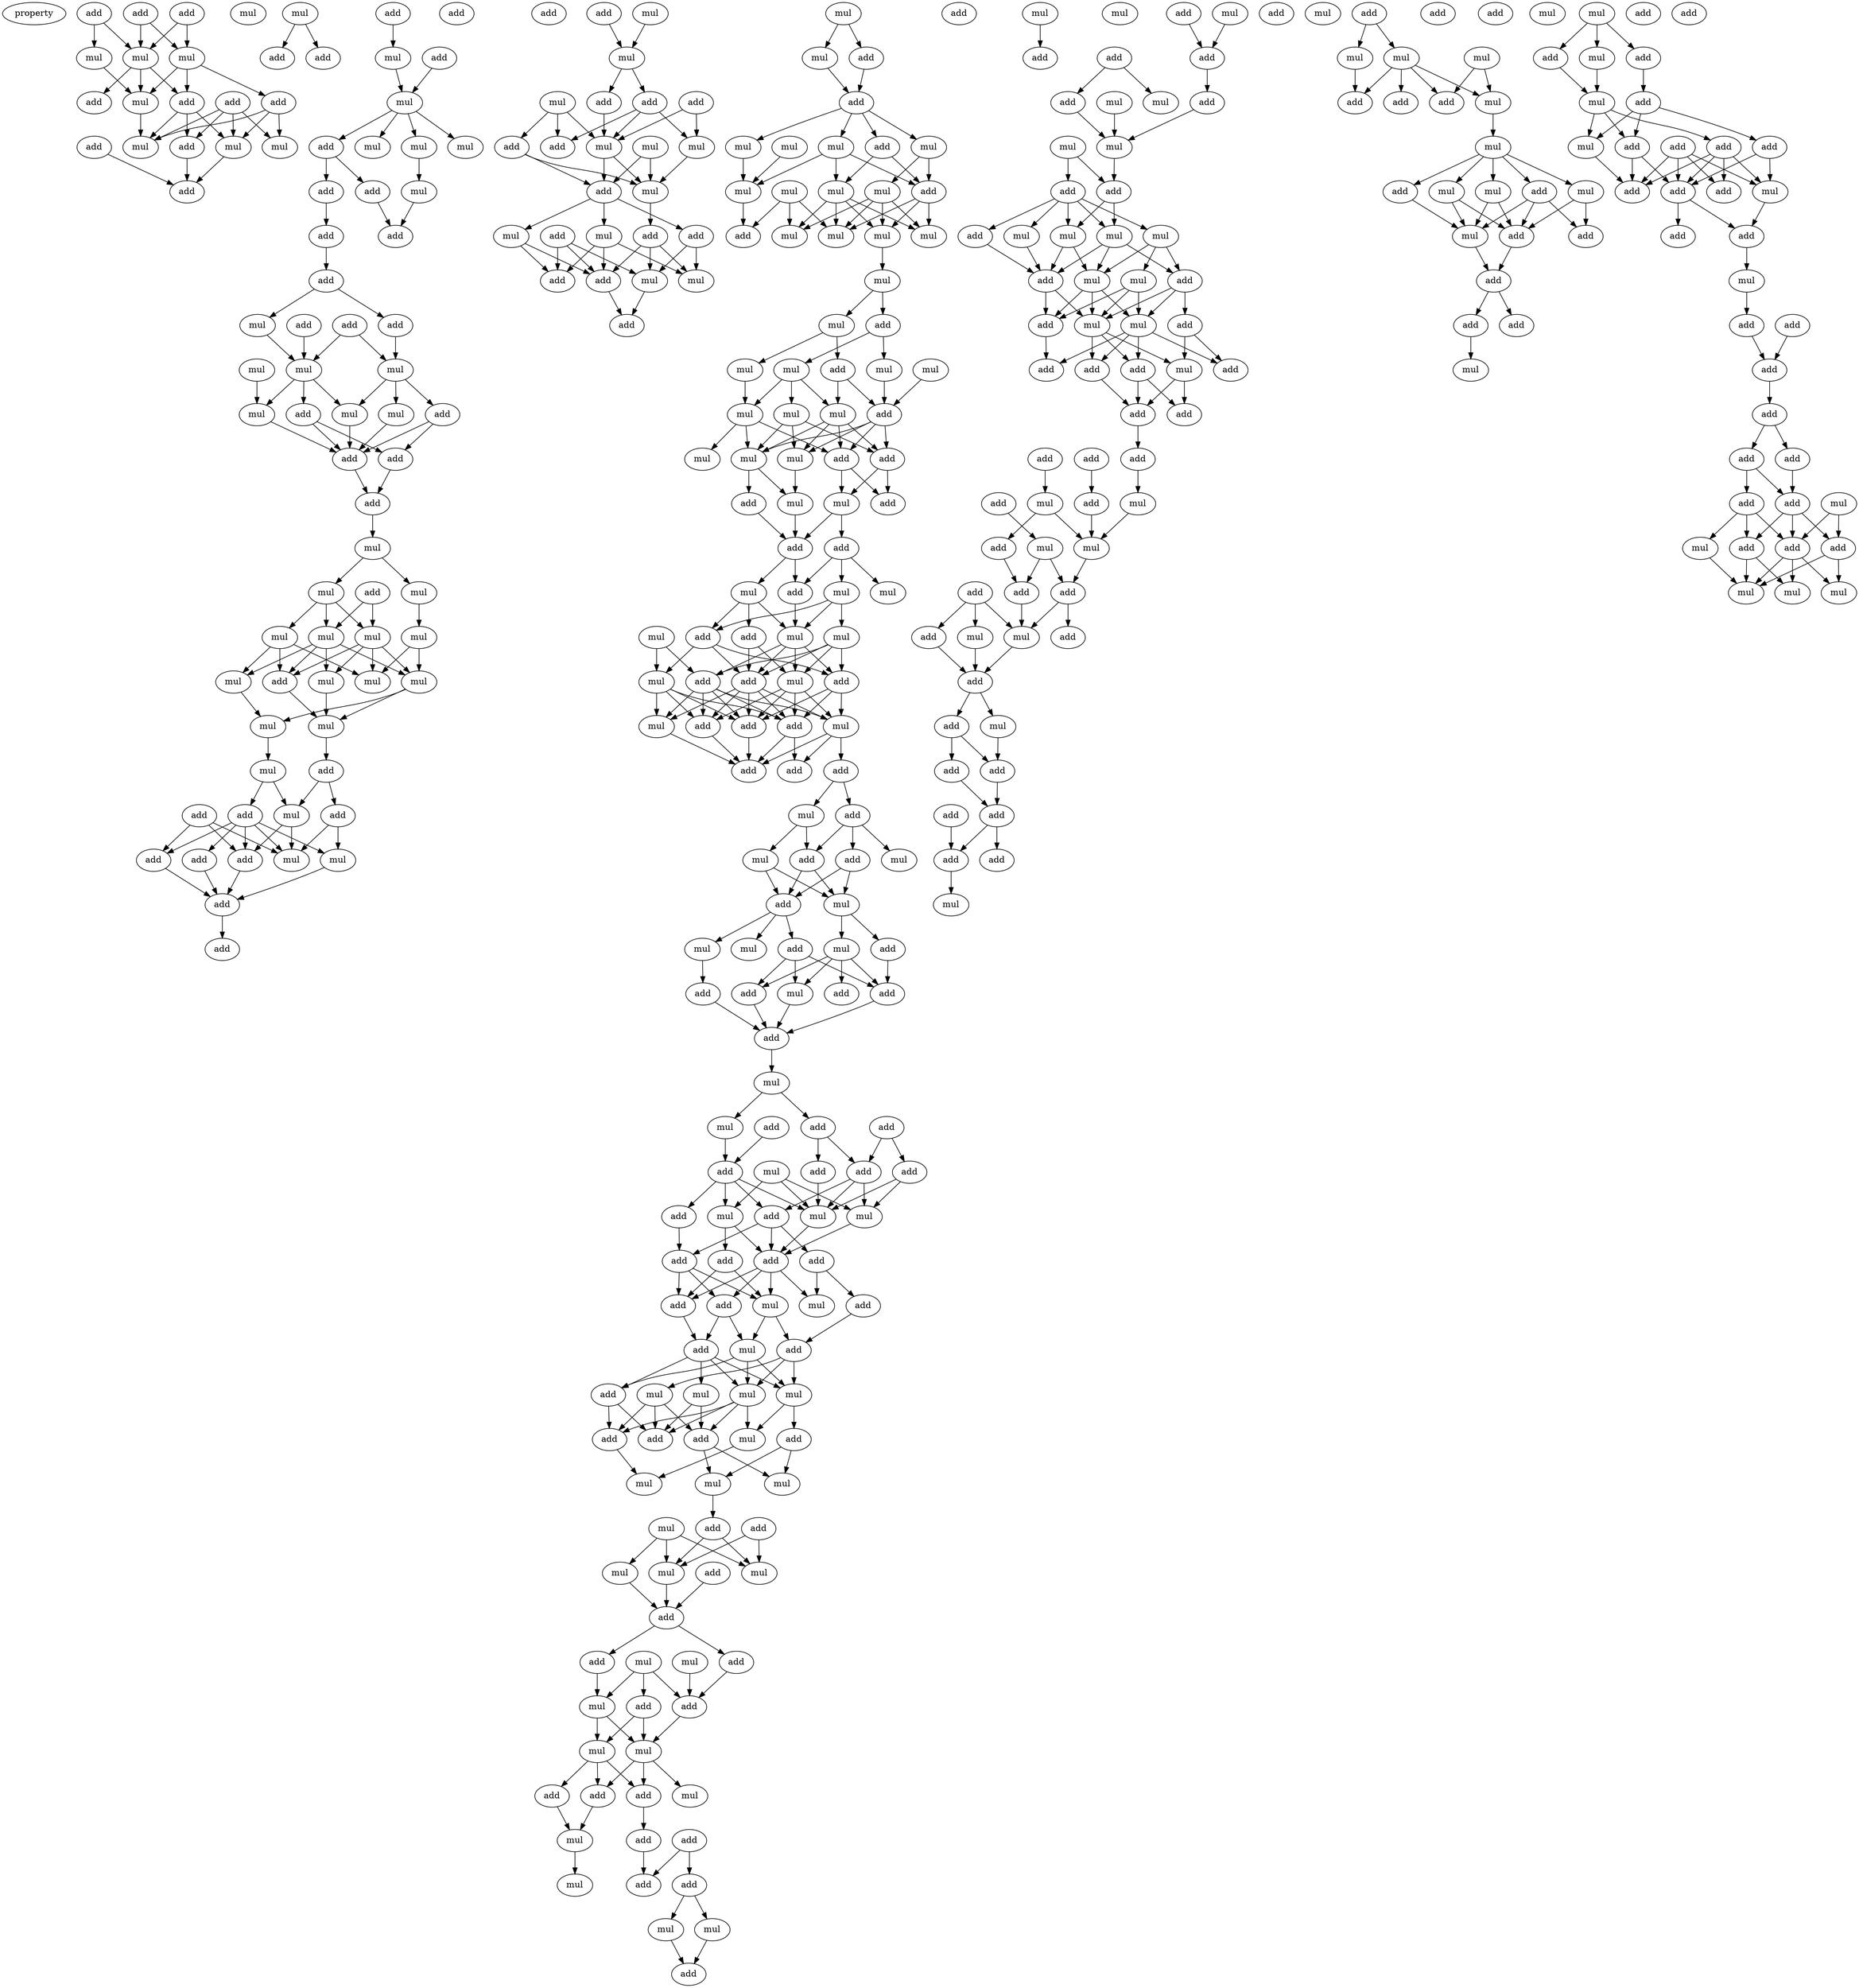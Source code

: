 digraph {
    node [fontcolor=black]
    property [mul=2,lf=1.0]
    0 [ label = add ];
    1 [ label = add ];
    2 [ label = add ];
    3 [ label = mul ];
    4 [ label = mul ];
    5 [ label = mul ];
    6 [ label = add ];
    7 [ label = add ];
    8 [ label = add ];
    9 [ label = add ];
    10 [ label = mul ];
    11 [ label = add ];
    12 [ label = mul ];
    13 [ label = mul ];
    14 [ label = mul ];
    15 [ label = add ];
    16 [ label = add ];
    17 [ label = mul ];
    18 [ label = mul ];
    19 [ label = add ];
    20 [ label = add ];
    21 [ label = add ];
    22 [ label = mul ];
    23 [ label = add ];
    24 [ label = mul ];
    25 [ label = add ];
    26 [ label = mul ];
    27 [ label = mul ];
    28 [ label = mul ];
    29 [ label = add ];
    30 [ label = mul ];
    31 [ label = add ];
    32 [ label = add ];
    33 [ label = add ];
    34 [ label = add ];
    35 [ label = add ];
    36 [ label = mul ];
    37 [ label = add ];
    38 [ label = add ];
    39 [ label = mul ];
    40 [ label = mul ];
    41 [ label = mul ];
    42 [ label = add ];
    43 [ label = mul ];
    44 [ label = mul ];
    45 [ label = mul ];
    46 [ label = add ];
    47 [ label = add ];
    48 [ label = add ];
    49 [ label = add ];
    50 [ label = mul ];
    51 [ label = add ];
    52 [ label = mul ];
    53 [ label = mul ];
    54 [ label = add ];
    55 [ label = mul ];
    56 [ label = mul ];
    57 [ label = mul ];
    58 [ label = mul ];
    59 [ label = add ];
    60 [ label = mul ];
    61 [ label = mul ];
    62 [ label = mul ];
    63 [ label = mul ];
    64 [ label = add ];
    65 [ label = mul ];
    66 [ label = mul ];
    67 [ label = add ];
    68 [ label = mul ];
    69 [ label = add ];
    70 [ label = mul ];
    71 [ label = add ];
    72 [ label = add ];
    73 [ label = add ];
    74 [ label = mul ];
    75 [ label = add ];
    76 [ label = add ];
    77 [ label = mul ];
    78 [ label = add ];
    79 [ label = add ];
    80 [ label = add ];
    81 [ label = mul ];
    82 [ label = mul ];
    83 [ label = add ];
    84 [ label = add ];
    85 [ label = mul ];
    86 [ label = add ];
    87 [ label = mul ];
    88 [ label = add ];
    89 [ label = mul ];
    90 [ label = add ];
    91 [ label = mul ];
    92 [ label = add ];
    93 [ label = mul ];
    94 [ label = mul ];
    95 [ label = add ];
    96 [ label = add ];
    97 [ label = add ];
    98 [ label = mul ];
    99 [ label = add ];
    100 [ label = add ];
    101 [ label = mul ];
    102 [ label = mul ];
    103 [ label = add ];
    104 [ label = mul ];
    105 [ label = mul ];
    106 [ label = add ];
    107 [ label = add ];
    108 [ label = mul ];
    109 [ label = mul ];
    110 [ label = add ];
    111 [ label = mul ];
    112 [ label = mul ];
    113 [ label = mul ];
    114 [ label = mul ];
    115 [ label = mul ];
    116 [ label = add ];
    117 [ label = mul ];
    118 [ label = mul ];
    119 [ label = mul ];
    120 [ label = mul ];
    121 [ label = mul ];
    122 [ label = add ];
    123 [ label = mul ];
    124 [ label = mul ];
    125 [ label = add ];
    126 [ label = mul ];
    127 [ label = mul ];
    128 [ label = mul ];
    129 [ label = add ];
    130 [ label = mul ];
    131 [ label = mul ];
    132 [ label = mul ];
    133 [ label = add ];
    134 [ label = mul ];
    135 [ label = add ];
    136 [ label = add ];
    137 [ label = mul ];
    138 [ label = mul ];
    139 [ label = mul ];
    140 [ label = mul ];
    141 [ label = add ];
    142 [ label = add ];
    143 [ label = mul ];
    144 [ label = add ];
    145 [ label = add ];
    146 [ label = add ];
    147 [ label = mul ];
    148 [ label = mul ];
    149 [ label = mul ];
    150 [ label = mul ];
    151 [ label = add ];
    152 [ label = add ];
    153 [ label = mul ];
    154 [ label = mul ];
    155 [ label = mul ];
    156 [ label = add ];
    157 [ label = mul ];
    158 [ label = add ];
    159 [ label = add ];
    160 [ label = add ];
    161 [ label = add ];
    162 [ label = add ];
    163 [ label = mul ];
    164 [ label = mul ];
    165 [ label = add ];
    166 [ label = add ];
    167 [ label = add ];
    168 [ label = add ];
    169 [ label = mul ];
    170 [ label = mul ];
    171 [ label = add ];
    172 [ label = add ];
    173 [ label = add ];
    174 [ label = mul ];
    175 [ label = mul ];
    176 [ label = add ];
    177 [ label = add ];
    178 [ label = mul ];
    179 [ label = mul ];
    180 [ label = mul ];
    181 [ label = add ];
    182 [ label = add ];
    183 [ label = add ];
    184 [ label = mul ];
    185 [ label = add ];
    186 [ label = add ];
    187 [ label = add ];
    188 [ label = mul ];
    189 [ label = add ];
    190 [ label = add ];
    191 [ label = mul ];
    192 [ label = add ];
    193 [ label = add ];
    194 [ label = add ];
    195 [ label = mul ];
    196 [ label = add ];
    197 [ label = add ];
    198 [ label = add ];
    199 [ label = mul ];
    200 [ label = add ];
    201 [ label = mul ];
    202 [ label = mul ];
    203 [ label = add ];
    204 [ label = add ];
    205 [ label = add ];
    206 [ label = add ];
    207 [ label = add ];
    208 [ label = mul ];
    209 [ label = mul ];
    210 [ label = add ];
    211 [ label = add ];
    212 [ label = mul ];
    213 [ label = add ];
    214 [ label = add ];
    215 [ label = mul ];
    216 [ label = add ];
    217 [ label = mul ];
    218 [ label = mul ];
    219 [ label = mul ];
    220 [ label = add ];
    221 [ label = add ];
    222 [ label = mul ];
    223 [ label = add ];
    224 [ label = add ];
    225 [ label = mul ];
    226 [ label = mul ];
    227 [ label = mul ];
    228 [ label = add ];
    229 [ label = mul ];
    230 [ label = add ];
    231 [ label = mul ];
    232 [ label = mul ];
    233 [ label = add ];
    234 [ label = mul ];
    235 [ label = add ];
    236 [ label = mul ];
    237 [ label = add ];
    238 [ label = mul ];
    239 [ label = add ];
    240 [ label = add ];
    241 [ label = mul ];
    242 [ label = add ];
    243 [ label = mul ];
    244 [ label = mul ];
    245 [ label = add ];
    246 [ label = add ];
    247 [ label = add ];
    248 [ label = mul ];
    249 [ label = add ];
    250 [ label = mul ];
    251 [ label = add ];
    252 [ label = mul ];
    253 [ label = add ];
    254 [ label = add ];
    255 [ label = mul ];
    256 [ label = mul ];
    257 [ label = add ];
    258 [ label = mul ];
    259 [ label = add ];
    260 [ label = mul ];
    261 [ label = add ];
    262 [ label = mul ];
    263 [ label = add ];
    264 [ label = add ];
    265 [ label = add ];
    266 [ label = mul ];
    267 [ label = mul ];
    268 [ label = add ];
    269 [ label = mul ];
    270 [ label = mul ];
    271 [ label = add ];
    272 [ label = add ];
    273 [ label = mul ];
    274 [ label = add ];
    275 [ label = mul ];
    276 [ label = mul ];
    277 [ label = mul ];
    278 [ label = add ];
    279 [ label = mul ];
    280 [ label = add ];
    281 [ label = mul ];
    282 [ label = add ];
    283 [ label = mul ];
    284 [ label = mul ];
    285 [ label = add ];
    286 [ label = add ];
    287 [ label = add ];
    288 [ label = add ];
    289 [ label = mul ];
    290 [ label = add ];
    291 [ label = add ];
    292 [ label = add ];
    293 [ label = add ];
    294 [ label = add ];
    295 [ label = add ];
    296 [ label = add ];
    297 [ label = mul ];
    298 [ label = add ];
    299 [ label = mul ];
    300 [ label = mul ];
    301 [ label = mul ];
    302 [ label = add ];
    303 [ label = add ];
    304 [ label = add ];
    305 [ label = add ];
    306 [ label = add ];
    307 [ label = mul ];
    308 [ label = add ];
    309 [ label = add ];
    310 [ label = mul ];
    311 [ label = add ];
    312 [ label = add ];
    313 [ label = mul ];
    314 [ label = add ];
    315 [ label = add ];
    316 [ label = add ];
    317 [ label = add ];
    318 [ label = add ];
    319 [ label = add ];
    320 [ label = mul ];
    321 [ label = mul ];
    322 [ label = add ];
    323 [ label = mul ];
    324 [ label = mul ];
    325 [ label = mul ];
    326 [ label = add ];
    327 [ label = mul ];
    328 [ label = add ];
    329 [ label = add ];
    330 [ label = mul ];
    331 [ label = mul ];
    332 [ label = add ];
    333 [ label = mul ];
    334 [ label = mul ];
    335 [ label = add ];
    336 [ label = add ];
    337 [ label = mul ];
    338 [ label = add ];
    339 [ label = add ];
    340 [ label = add ];
    341 [ label = add ];
    342 [ label = add ];
    343 [ label = add ];
    344 [ label = mul ];
    345 [ label = mul ];
    346 [ label = mul ];
    347 [ label = add ];
    348 [ label = add ];
    349 [ label = mul ];
    350 [ label = mul ];
    351 [ label = add ];
    352 [ label = add ];
    353 [ label = add ];
    354 [ label = mul ];
    355 [ label = add ];
    356 [ label = add ];
    357 [ label = add ];
    358 [ label = mul ];
    359 [ label = add ];
    360 [ label = add ];
    361 [ label = add ];
    362 [ label = add ];
    363 [ label = add ];
    364 [ label = mul ];
    365 [ label = add ];
    366 [ label = add ];
    367 [ label = add ];
    368 [ label = add ];
    369 [ label = add ];
    370 [ label = add ];
    371 [ label = mul ];
    372 [ label = add ];
    373 [ label = add ];
    374 [ label = mul ];
    375 [ label = add ];
    376 [ label = add ];
    377 [ label = add ];
    378 [ label = add ];
    379 [ label = mul ];
    380 [ label = mul ];
    381 [ label = mul ];
    0 -> 3 [ name = 0 ];
    0 -> 4 [ name = 1 ];
    1 -> 4 [ name = 2 ];
    1 -> 5 [ name = 3 ];
    2 -> 4 [ name = 4 ];
    2 -> 5 [ name = 5 ];
    3 -> 10 [ name = 6 ];
    4 -> 6 [ name = 7 ];
    4 -> 9 [ name = 8 ];
    4 -> 10 [ name = 9 ];
    5 -> 6 [ name = 10 ];
    5 -> 7 [ name = 11 ];
    5 -> 10 [ name = 12 ];
    6 -> 11 [ name = 13 ];
    6 -> 12 [ name = 14 ];
    6 -> 14 [ name = 15 ];
    7 -> 12 [ name = 16 ];
    7 -> 13 [ name = 17 ];
    7 -> 14 [ name = 18 ];
    8 -> 11 [ name = 19 ];
    8 -> 12 [ name = 20 ];
    8 -> 13 [ name = 21 ];
    8 -> 14 [ name = 22 ];
    10 -> 14 [ name = 23 ];
    11 -> 16 [ name = 24 ];
    12 -> 16 [ name = 25 ];
    15 -> 16 [ name = 26 ];
    18 -> 19 [ name = 27 ];
    18 -> 20 [ name = 28 ];
    21 -> 22 [ name = 29 ];
    22 -> 24 [ name = 30 ];
    23 -> 24 [ name = 31 ];
    24 -> 25 [ name = 32 ];
    24 -> 26 [ name = 33 ];
    24 -> 27 [ name = 34 ];
    24 -> 28 [ name = 35 ];
    25 -> 29 [ name = 36 ];
    25 -> 31 [ name = 37 ];
    27 -> 30 [ name = 38 ];
    29 -> 32 [ name = 39 ];
    30 -> 32 [ name = 40 ];
    31 -> 33 [ name = 41 ];
    33 -> 34 [ name = 42 ];
    34 -> 35 [ name = 43 ];
    34 -> 36 [ name = 44 ];
    35 -> 41 [ name = 45 ];
    36 -> 39 [ name = 46 ];
    37 -> 39 [ name = 47 ];
    38 -> 39 [ name = 48 ];
    38 -> 41 [ name = 49 ];
    39 -> 43 [ name = 50 ];
    39 -> 45 [ name = 51 ];
    39 -> 46 [ name = 52 ];
    40 -> 45 [ name = 53 ];
    41 -> 42 [ name = 54 ];
    41 -> 43 [ name = 55 ];
    41 -> 44 [ name = 56 ];
    42 -> 47 [ name = 57 ];
    42 -> 48 [ name = 58 ];
    43 -> 47 [ name = 59 ];
    44 -> 47 [ name = 60 ];
    45 -> 47 [ name = 61 ];
    46 -> 47 [ name = 62 ];
    46 -> 48 [ name = 63 ];
    47 -> 49 [ name = 64 ];
    48 -> 49 [ name = 65 ];
    49 -> 50 [ name = 66 ];
    50 -> 52 [ name = 67 ];
    50 -> 53 [ name = 68 ];
    52 -> 56 [ name = 69 ];
    53 -> 55 [ name = 70 ];
    53 -> 57 [ name = 71 ];
    53 -> 58 [ name = 72 ];
    54 -> 55 [ name = 73 ];
    54 -> 57 [ name = 74 ];
    55 -> 59 [ name = 75 ];
    55 -> 60 [ name = 76 ];
    55 -> 61 [ name = 77 ];
    55 -> 62 [ name = 78 ];
    56 -> 61 [ name = 79 ];
    56 -> 63 [ name = 80 ];
    57 -> 59 [ name = 81 ];
    57 -> 61 [ name = 82 ];
    57 -> 62 [ name = 83 ];
    57 -> 63 [ name = 84 ];
    58 -> 59 [ name = 85 ];
    58 -> 60 [ name = 86 ];
    58 -> 63 [ name = 87 ];
    59 -> 65 [ name = 88 ];
    60 -> 66 [ name = 89 ];
    61 -> 65 [ name = 90 ];
    61 -> 66 [ name = 91 ];
    62 -> 65 [ name = 92 ];
    65 -> 67 [ name = 93 ];
    66 -> 68 [ name = 94 ];
    67 -> 70 [ name = 95 ];
    67 -> 72 [ name = 96 ];
    68 -> 70 [ name = 97 ];
    68 -> 71 [ name = 98 ];
    69 -> 75 [ name = 99 ];
    69 -> 76 [ name = 100 ];
    69 -> 77 [ name = 101 ];
    70 -> 75 [ name = 102 ];
    70 -> 77 [ name = 103 ];
    71 -> 73 [ name = 104 ];
    71 -> 74 [ name = 105 ];
    71 -> 75 [ name = 106 ];
    71 -> 76 [ name = 107 ];
    71 -> 77 [ name = 108 ];
    72 -> 74 [ name = 109 ];
    72 -> 77 [ name = 110 ];
    73 -> 78 [ name = 111 ];
    74 -> 78 [ name = 112 ];
    75 -> 78 [ name = 113 ];
    76 -> 78 [ name = 114 ];
    78 -> 79 [ name = 115 ];
    80 -> 82 [ name = 116 ];
    81 -> 82 [ name = 117 ];
    82 -> 83 [ name = 118 ];
    82 -> 86 [ name = 119 ];
    83 -> 89 [ name = 120 ];
    84 -> 87 [ name = 121 ];
    84 -> 89 [ name = 122 ];
    85 -> 88 [ name = 123 ];
    85 -> 89 [ name = 124 ];
    85 -> 90 [ name = 125 ];
    86 -> 87 [ name = 126 ];
    86 -> 88 [ name = 127 ];
    86 -> 89 [ name = 128 ];
    87 -> 93 [ name = 129 ];
    89 -> 92 [ name = 130 ];
    89 -> 93 [ name = 131 ];
    90 -> 92 [ name = 132 ];
    90 -> 93 [ name = 133 ];
    91 -> 92 [ name = 134 ];
    91 -> 93 [ name = 135 ];
    92 -> 94 [ name = 136 ];
    92 -> 95 [ name = 137 ];
    92 -> 98 [ name = 138 ];
    93 -> 97 [ name = 139 ];
    94 -> 99 [ name = 140 ];
    94 -> 100 [ name = 141 ];
    95 -> 101 [ name = 142 ];
    95 -> 102 [ name = 143 ];
    96 -> 99 [ name = 144 ];
    96 -> 100 [ name = 145 ];
    96 -> 102 [ name = 146 ];
    97 -> 100 [ name = 147 ];
    97 -> 101 [ name = 148 ];
    97 -> 102 [ name = 149 ];
    98 -> 99 [ name = 150 ];
    98 -> 100 [ name = 151 ];
    98 -> 101 [ name = 152 ];
    100 -> 103 [ name = 153 ];
    102 -> 103 [ name = 154 ];
    104 -> 105 [ name = 155 ];
    104 -> 106 [ name = 156 ];
    105 -> 107 [ name = 157 ];
    106 -> 107 [ name = 158 ];
    107 -> 109 [ name = 159 ];
    107 -> 110 [ name = 160 ];
    107 -> 111 [ name = 161 ];
    107 -> 112 [ name = 162 ];
    108 -> 113 [ name = 163 ];
    109 -> 113 [ name = 164 ];
    110 -> 116 [ name = 165 ];
    110 -> 117 [ name = 166 ];
    111 -> 113 [ name = 167 ];
    111 -> 116 [ name = 168 ];
    111 -> 117 [ name = 169 ];
    112 -> 115 [ name = 170 ];
    112 -> 116 [ name = 171 ];
    113 -> 122 [ name = 172 ];
    114 -> 120 [ name = 173 ];
    114 -> 121 [ name = 174 ];
    114 -> 122 [ name = 175 ];
    115 -> 118 [ name = 176 ];
    115 -> 119 [ name = 177 ];
    115 -> 120 [ name = 178 ];
    115 -> 121 [ name = 179 ];
    116 -> 118 [ name = 180 ];
    116 -> 119 [ name = 181 ];
    116 -> 120 [ name = 182 ];
    117 -> 118 [ name = 183 ];
    117 -> 119 [ name = 184 ];
    117 -> 120 [ name = 185 ];
    117 -> 121 [ name = 186 ];
    118 -> 123 [ name = 187 ];
    123 -> 124 [ name = 188 ];
    123 -> 125 [ name = 189 ];
    124 -> 129 [ name = 190 ];
    124 -> 130 [ name = 191 ];
    125 -> 126 [ name = 192 ];
    125 -> 127 [ name = 193 ];
    126 -> 131 [ name = 194 ];
    126 -> 132 [ name = 195 ];
    126 -> 134 [ name = 196 ];
    127 -> 133 [ name = 197 ];
    128 -> 133 [ name = 198 ];
    129 -> 132 [ name = 199 ];
    129 -> 133 [ name = 200 ];
    130 -> 131 [ name = 201 ];
    131 -> 135 [ name = 202 ];
    131 -> 138 [ name = 203 ];
    131 -> 139 [ name = 204 ];
    132 -> 135 [ name = 205 ];
    132 -> 136 [ name = 206 ];
    132 -> 137 [ name = 207 ];
    132 -> 139 [ name = 208 ];
    133 -> 135 [ name = 209 ];
    133 -> 136 [ name = 210 ];
    133 -> 137 [ name = 211 ];
    133 -> 139 [ name = 212 ];
    134 -> 136 [ name = 213 ];
    134 -> 137 [ name = 214 ];
    134 -> 139 [ name = 215 ];
    135 -> 140 [ name = 216 ];
    135 -> 142 [ name = 217 ];
    136 -> 140 [ name = 218 ];
    136 -> 142 [ name = 219 ];
    137 -> 143 [ name = 220 ];
    139 -> 141 [ name = 221 ];
    139 -> 143 [ name = 222 ];
    140 -> 144 [ name = 223 ];
    140 -> 145 [ name = 224 ];
    141 -> 145 [ name = 225 ];
    143 -> 145 [ name = 226 ];
    144 -> 146 [ name = 227 ];
    144 -> 147 [ name = 228 ];
    144 -> 148 [ name = 229 ];
    145 -> 146 [ name = 230 ];
    145 -> 149 [ name = 231 ];
    146 -> 153 [ name = 232 ];
    147 -> 151 [ name = 233 ];
    147 -> 153 [ name = 234 ];
    147 -> 154 [ name = 235 ];
    149 -> 151 [ name = 236 ];
    149 -> 152 [ name = 237 ];
    149 -> 153 [ name = 238 ];
    150 -> 155 [ name = 239 ];
    150 -> 156 [ name = 240 ];
    151 -> 155 [ name = 241 ];
    151 -> 158 [ name = 242 ];
    151 -> 159 [ name = 243 ];
    152 -> 157 [ name = 244 ];
    152 -> 158 [ name = 245 ];
    153 -> 156 [ name = 246 ];
    153 -> 157 [ name = 247 ];
    153 -> 158 [ name = 248 ];
    153 -> 159 [ name = 249 ];
    154 -> 156 [ name = 250 ];
    154 -> 157 [ name = 251 ];
    154 -> 158 [ name = 252 ];
    154 -> 159 [ name = 253 ];
    155 -> 160 [ name = 254 ];
    155 -> 161 [ name = 255 ];
    155 -> 162 [ name = 256 ];
    155 -> 164 [ name = 257 ];
    156 -> 160 [ name = 258 ];
    156 -> 161 [ name = 259 ];
    156 -> 162 [ name = 260 ];
    156 -> 163 [ name = 261 ];
    156 -> 164 [ name = 262 ];
    157 -> 160 [ name = 263 ];
    157 -> 161 [ name = 264 ];
    157 -> 162 [ name = 265 ];
    157 -> 163 [ name = 266 ];
    158 -> 160 [ name = 267 ];
    158 -> 161 [ name = 268 ];
    158 -> 162 [ name = 269 ];
    158 -> 163 [ name = 270 ];
    158 -> 164 [ name = 271 ];
    159 -> 161 [ name = 272 ];
    159 -> 162 [ name = 273 ];
    159 -> 163 [ name = 274 ];
    160 -> 166 [ name = 275 ];
    161 -> 166 [ name = 276 ];
    162 -> 165 [ name = 277 ];
    162 -> 166 [ name = 278 ];
    163 -> 165 [ name = 279 ];
    163 -> 166 [ name = 280 ];
    163 -> 167 [ name = 281 ];
    164 -> 166 [ name = 282 ];
    167 -> 168 [ name = 283 ];
    167 -> 169 [ name = 284 ];
    168 -> 172 [ name = 285 ];
    168 -> 173 [ name = 286 ];
    168 -> 174 [ name = 287 ];
    169 -> 170 [ name = 288 ];
    169 -> 173 [ name = 289 ];
    170 -> 175 [ name = 290 ];
    170 -> 176 [ name = 291 ];
    172 -> 175 [ name = 292 ];
    172 -> 176 [ name = 293 ];
    173 -> 175 [ name = 294 ];
    173 -> 176 [ name = 295 ];
    175 -> 177 [ name = 296 ];
    175 -> 179 [ name = 297 ];
    176 -> 178 [ name = 298 ];
    176 -> 180 [ name = 299 ];
    176 -> 181 [ name = 300 ];
    177 -> 186 [ name = 301 ];
    179 -> 182 [ name = 302 ];
    179 -> 184 [ name = 303 ];
    179 -> 185 [ name = 304 ];
    179 -> 186 [ name = 305 ];
    180 -> 183 [ name = 306 ];
    181 -> 182 [ name = 307 ];
    181 -> 184 [ name = 308 ];
    181 -> 186 [ name = 309 ];
    182 -> 187 [ name = 310 ];
    183 -> 187 [ name = 311 ];
    184 -> 187 [ name = 312 ];
    186 -> 187 [ name = 313 ];
    187 -> 188 [ name = 314 ];
    188 -> 190 [ name = 315 ];
    188 -> 191 [ name = 316 ];
    189 -> 193 [ name = 317 ];
    189 -> 197 [ name = 318 ];
    190 -> 193 [ name = 319 ];
    190 -> 194 [ name = 320 ];
    191 -> 196 [ name = 321 ];
    192 -> 196 [ name = 322 ];
    193 -> 200 [ name = 323 ];
    193 -> 201 [ name = 324 ];
    193 -> 202 [ name = 325 ];
    194 -> 202 [ name = 326 ];
    195 -> 199 [ name = 327 ];
    195 -> 201 [ name = 328 ];
    195 -> 202 [ name = 329 ];
    196 -> 198 [ name = 330 ];
    196 -> 199 [ name = 331 ];
    196 -> 200 [ name = 332 ];
    196 -> 202 [ name = 333 ];
    197 -> 201 [ name = 334 ];
    197 -> 202 [ name = 335 ];
    198 -> 205 [ name = 336 ];
    199 -> 204 [ name = 337 ];
    199 -> 206 [ name = 338 ];
    200 -> 203 [ name = 339 ];
    200 -> 205 [ name = 340 ];
    200 -> 206 [ name = 341 ];
    201 -> 206 [ name = 342 ];
    202 -> 206 [ name = 343 ];
    203 -> 207 [ name = 344 ];
    203 -> 209 [ name = 345 ];
    204 -> 208 [ name = 346 ];
    204 -> 210 [ name = 347 ];
    205 -> 208 [ name = 348 ];
    205 -> 210 [ name = 349 ];
    205 -> 211 [ name = 350 ];
    206 -> 208 [ name = 351 ];
    206 -> 209 [ name = 352 ];
    206 -> 210 [ name = 353 ];
    206 -> 211 [ name = 354 ];
    207 -> 214 [ name = 355 ];
    208 -> 212 [ name = 356 ];
    208 -> 214 [ name = 357 ];
    210 -> 213 [ name = 358 ];
    211 -> 212 [ name = 359 ];
    211 -> 213 [ name = 360 ];
    212 -> 216 [ name = 361 ];
    212 -> 218 [ name = 362 ];
    212 -> 219 [ name = 363 ];
    213 -> 216 [ name = 364 ];
    213 -> 217 [ name = 365 ];
    213 -> 218 [ name = 366 ];
    213 -> 219 [ name = 367 ];
    214 -> 215 [ name = 368 ];
    214 -> 218 [ name = 369 ];
    214 -> 219 [ name = 370 ];
    215 -> 220 [ name = 371 ];
    215 -> 223 [ name = 372 ];
    215 -> 224 [ name = 373 ];
    216 -> 220 [ name = 374 ];
    216 -> 223 [ name = 375 ];
    217 -> 223 [ name = 376 ];
    217 -> 224 [ name = 377 ];
    218 -> 220 [ name = 378 ];
    218 -> 222 [ name = 379 ];
    218 -> 223 [ name = 380 ];
    218 -> 224 [ name = 381 ];
    219 -> 221 [ name = 382 ];
    219 -> 222 [ name = 383 ];
    220 -> 225 [ name = 384 ];
    221 -> 226 [ name = 385 ];
    221 -> 227 [ name = 386 ];
    222 -> 225 [ name = 387 ];
    224 -> 226 [ name = 388 ];
    224 -> 227 [ name = 389 ];
    226 -> 230 [ name = 390 ];
    228 -> 232 [ name = 391 ];
    228 -> 234 [ name = 392 ];
    229 -> 231 [ name = 393 ];
    229 -> 232 [ name = 394 ];
    229 -> 234 [ name = 395 ];
    230 -> 232 [ name = 396 ];
    230 -> 234 [ name = 397 ];
    231 -> 235 [ name = 398 ];
    233 -> 235 [ name = 399 ];
    234 -> 235 [ name = 400 ];
    235 -> 237 [ name = 401 ];
    235 -> 239 [ name = 402 ];
    236 -> 242 [ name = 403 ];
    237 -> 242 [ name = 404 ];
    238 -> 240 [ name = 405 ];
    238 -> 241 [ name = 406 ];
    238 -> 242 [ name = 407 ];
    239 -> 241 [ name = 408 ];
    240 -> 243 [ name = 409 ];
    240 -> 244 [ name = 410 ];
    241 -> 243 [ name = 411 ];
    241 -> 244 [ name = 412 ];
    242 -> 243 [ name = 413 ];
    243 -> 245 [ name = 414 ];
    243 -> 247 [ name = 415 ];
    243 -> 248 [ name = 416 ];
    244 -> 245 [ name = 417 ];
    244 -> 246 [ name = 418 ];
    244 -> 247 [ name = 419 ];
    245 -> 250 [ name = 420 ];
    246 -> 250 [ name = 421 ];
    247 -> 251 [ name = 422 ];
    249 -> 253 [ name = 423 ];
    249 -> 254 [ name = 424 ];
    250 -> 252 [ name = 425 ];
    251 -> 254 [ name = 426 ];
    253 -> 255 [ name = 427 ];
    253 -> 256 [ name = 428 ];
    255 -> 257 [ name = 429 ];
    256 -> 257 [ name = 430 ];
    258 -> 259 [ name = 431 ];
    261 -> 264 [ name = 432 ];
    262 -> 264 [ name = 433 ];
    263 -> 265 [ name = 434 ];
    263 -> 267 [ name = 435 ];
    264 -> 268 [ name = 436 ];
    265 -> 269 [ name = 437 ];
    266 -> 269 [ name = 438 ];
    268 -> 269 [ name = 439 ];
    269 -> 271 [ name = 440 ];
    270 -> 271 [ name = 441 ];
    270 -> 272 [ name = 442 ];
    271 -> 275 [ name = 443 ];
    271 -> 276 [ name = 444 ];
    272 -> 273 [ name = 445 ];
    272 -> 274 [ name = 446 ];
    272 -> 275 [ name = 447 ];
    272 -> 276 [ name = 448 ];
    272 -> 277 [ name = 449 ];
    273 -> 278 [ name = 450 ];
    274 -> 278 [ name = 451 ];
    275 -> 278 [ name = 452 ];
    275 -> 279 [ name = 453 ];
    276 -> 278 [ name = 454 ];
    276 -> 279 [ name = 455 ];
    276 -> 280 [ name = 456 ];
    277 -> 279 [ name = 457 ];
    277 -> 280 [ name = 458 ];
    277 -> 281 [ name = 459 ];
    278 -> 282 [ name = 460 ];
    278 -> 283 [ name = 461 ];
    279 -> 282 [ name = 462 ];
    279 -> 283 [ name = 463 ];
    279 -> 284 [ name = 464 ];
    280 -> 283 [ name = 465 ];
    280 -> 284 [ name = 466 ];
    280 -> 285 [ name = 467 ];
    281 -> 282 [ name = 468 ];
    281 -> 283 [ name = 469 ];
    281 -> 284 [ name = 470 ];
    282 -> 286 [ name = 471 ];
    283 -> 287 [ name = 472 ];
    283 -> 289 [ name = 473 ];
    283 -> 290 [ name = 474 ];
    284 -> 286 [ name = 475 ];
    284 -> 287 [ name = 476 ];
    284 -> 288 [ name = 477 ];
    284 -> 290 [ name = 478 ];
    285 -> 288 [ name = 479 ];
    285 -> 289 [ name = 480 ];
    287 -> 291 [ name = 481 ];
    287 -> 292 [ name = 482 ];
    289 -> 291 [ name = 483 ];
    289 -> 292 [ name = 484 ];
    290 -> 291 [ name = 485 ];
    291 -> 295 [ name = 486 ];
    293 -> 297 [ name = 487 ];
    294 -> 298 [ name = 488 ];
    295 -> 299 [ name = 489 ];
    296 -> 300 [ name = 490 ];
    297 -> 301 [ name = 491 ];
    297 -> 302 [ name = 492 ];
    298 -> 301 [ name = 493 ];
    299 -> 301 [ name = 494 ];
    300 -> 303 [ name = 495 ];
    300 -> 305 [ name = 496 ];
    301 -> 303 [ name = 497 ];
    302 -> 305 [ name = 498 ];
    303 -> 308 [ name = 499 ];
    303 -> 310 [ name = 500 ];
    304 -> 307 [ name = 501 ];
    304 -> 309 [ name = 502 ];
    304 -> 310 [ name = 503 ];
    305 -> 310 [ name = 504 ];
    307 -> 311 [ name = 505 ];
    309 -> 311 [ name = 506 ];
    310 -> 311 [ name = 507 ];
    311 -> 312 [ name = 508 ];
    311 -> 313 [ name = 509 ];
    312 -> 314 [ name = 510 ];
    312 -> 315 [ name = 511 ];
    313 -> 315 [ name = 512 ];
    314 -> 317 [ name = 513 ];
    315 -> 317 [ name = 514 ];
    316 -> 318 [ name = 515 ];
    317 -> 318 [ name = 516 ];
    317 -> 319 [ name = 517 ];
    318 -> 320 [ name = 518 ];
    322 -> 324 [ name = 519 ];
    322 -> 325 [ name = 520 ];
    323 -> 327 [ name = 521 ];
    323 -> 329 [ name = 522 ];
    324 -> 326 [ name = 523 ];
    324 -> 327 [ name = 524 ];
    324 -> 328 [ name = 525 ];
    324 -> 329 [ name = 526 ];
    325 -> 328 [ name = 527 ];
    327 -> 330 [ name = 528 ];
    330 -> 331 [ name = 529 ];
    330 -> 332 [ name = 530 ];
    330 -> 333 [ name = 531 ];
    330 -> 334 [ name = 532 ];
    330 -> 335 [ name = 533 ];
    331 -> 336 [ name = 534 ];
    331 -> 338 [ name = 535 ];
    332 -> 337 [ name = 536 ];
    333 -> 336 [ name = 537 ];
    333 -> 337 [ name = 538 ];
    334 -> 336 [ name = 539 ];
    334 -> 337 [ name = 540 ];
    335 -> 336 [ name = 541 ];
    335 -> 337 [ name = 542 ];
    335 -> 338 [ name = 543 ];
    336 -> 339 [ name = 544 ];
    337 -> 339 [ name = 545 ];
    339 -> 342 [ name = 546 ];
    339 -> 343 [ name = 547 ];
    342 -> 345 [ name = 548 ];
    346 -> 347 [ name = 549 ];
    346 -> 348 [ name = 550 ];
    346 -> 349 [ name = 551 ];
    347 -> 350 [ name = 552 ];
    348 -> 351 [ name = 553 ];
    349 -> 350 [ name = 554 ];
    350 -> 352 [ name = 555 ];
    350 -> 354 [ name = 556 ];
    350 -> 355 [ name = 557 ];
    351 -> 352 [ name = 558 ];
    351 -> 354 [ name = 559 ];
    351 -> 356 [ name = 560 ];
    352 -> 357 [ name = 561 ];
    352 -> 359 [ name = 562 ];
    353 -> 357 [ name = 563 ];
    353 -> 358 [ name = 564 ];
    353 -> 359 [ name = 565 ];
    353 -> 360 [ name = 566 ];
    354 -> 357 [ name = 567 ];
    355 -> 357 [ name = 568 ];
    355 -> 358 [ name = 569 ];
    355 -> 359 [ name = 570 ];
    355 -> 360 [ name = 571 ];
    356 -> 358 [ name = 572 ];
    356 -> 359 [ name = 573 ];
    358 -> 363 [ name = 574 ];
    359 -> 362 [ name = 575 ];
    359 -> 363 [ name = 576 ];
    363 -> 364 [ name = 577 ];
    364 -> 365 [ name = 578 ];
    365 -> 367 [ name = 579 ];
    366 -> 367 [ name = 580 ];
    367 -> 368 [ name = 581 ];
    368 -> 369 [ name = 582 ];
    368 -> 370 [ name = 583 ];
    369 -> 372 [ name = 584 ];
    370 -> 372 [ name = 585 ];
    370 -> 373 [ name = 586 ];
    371 -> 376 [ name = 587 ];
    371 -> 378 [ name = 588 ];
    372 -> 376 [ name = 589 ];
    372 -> 377 [ name = 590 ];
    372 -> 378 [ name = 591 ];
    373 -> 374 [ name = 592 ];
    373 -> 376 [ name = 593 ];
    373 -> 377 [ name = 594 ];
    374 -> 379 [ name = 595 ];
    376 -> 379 [ name = 596 ];
    376 -> 380 [ name = 597 ];
    376 -> 381 [ name = 598 ];
    377 -> 379 [ name = 599 ];
    377 -> 380 [ name = 600 ];
    378 -> 379 [ name = 601 ];
    378 -> 381 [ name = 602 ];
}
